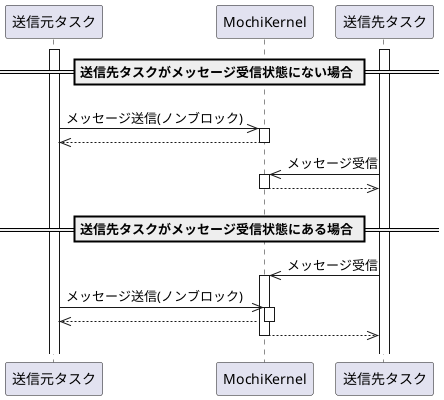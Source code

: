 @startuml

participant "送信元タスク" as src
participant "MochiKernel"  as kernel
participant "送信先タスク" as dst

activate src
activate dst

== 送信先タスクがメッセージ受信状態にない場合 ==
||10||
src ->> kernel: メッセージ送信(ノンブロック)
activate kernel
src <<-- kernel:
deactivate kernel

kernel <<- dst: メッセージ受信
activate kernel
kernel -->> dst:
deactivate kernel

||10||
== 送信先タスクがメッセージ受信状態にある場合 ==
kernel <<- dst: メッセージ受信
activate kernel

src ->> kernel: メッセージ送信(ノンブロック)
activate kernel
src <<-- kernel:
deactivate kernel

kernel -->> dst:
deactivate kernel

||10||

@enduml
